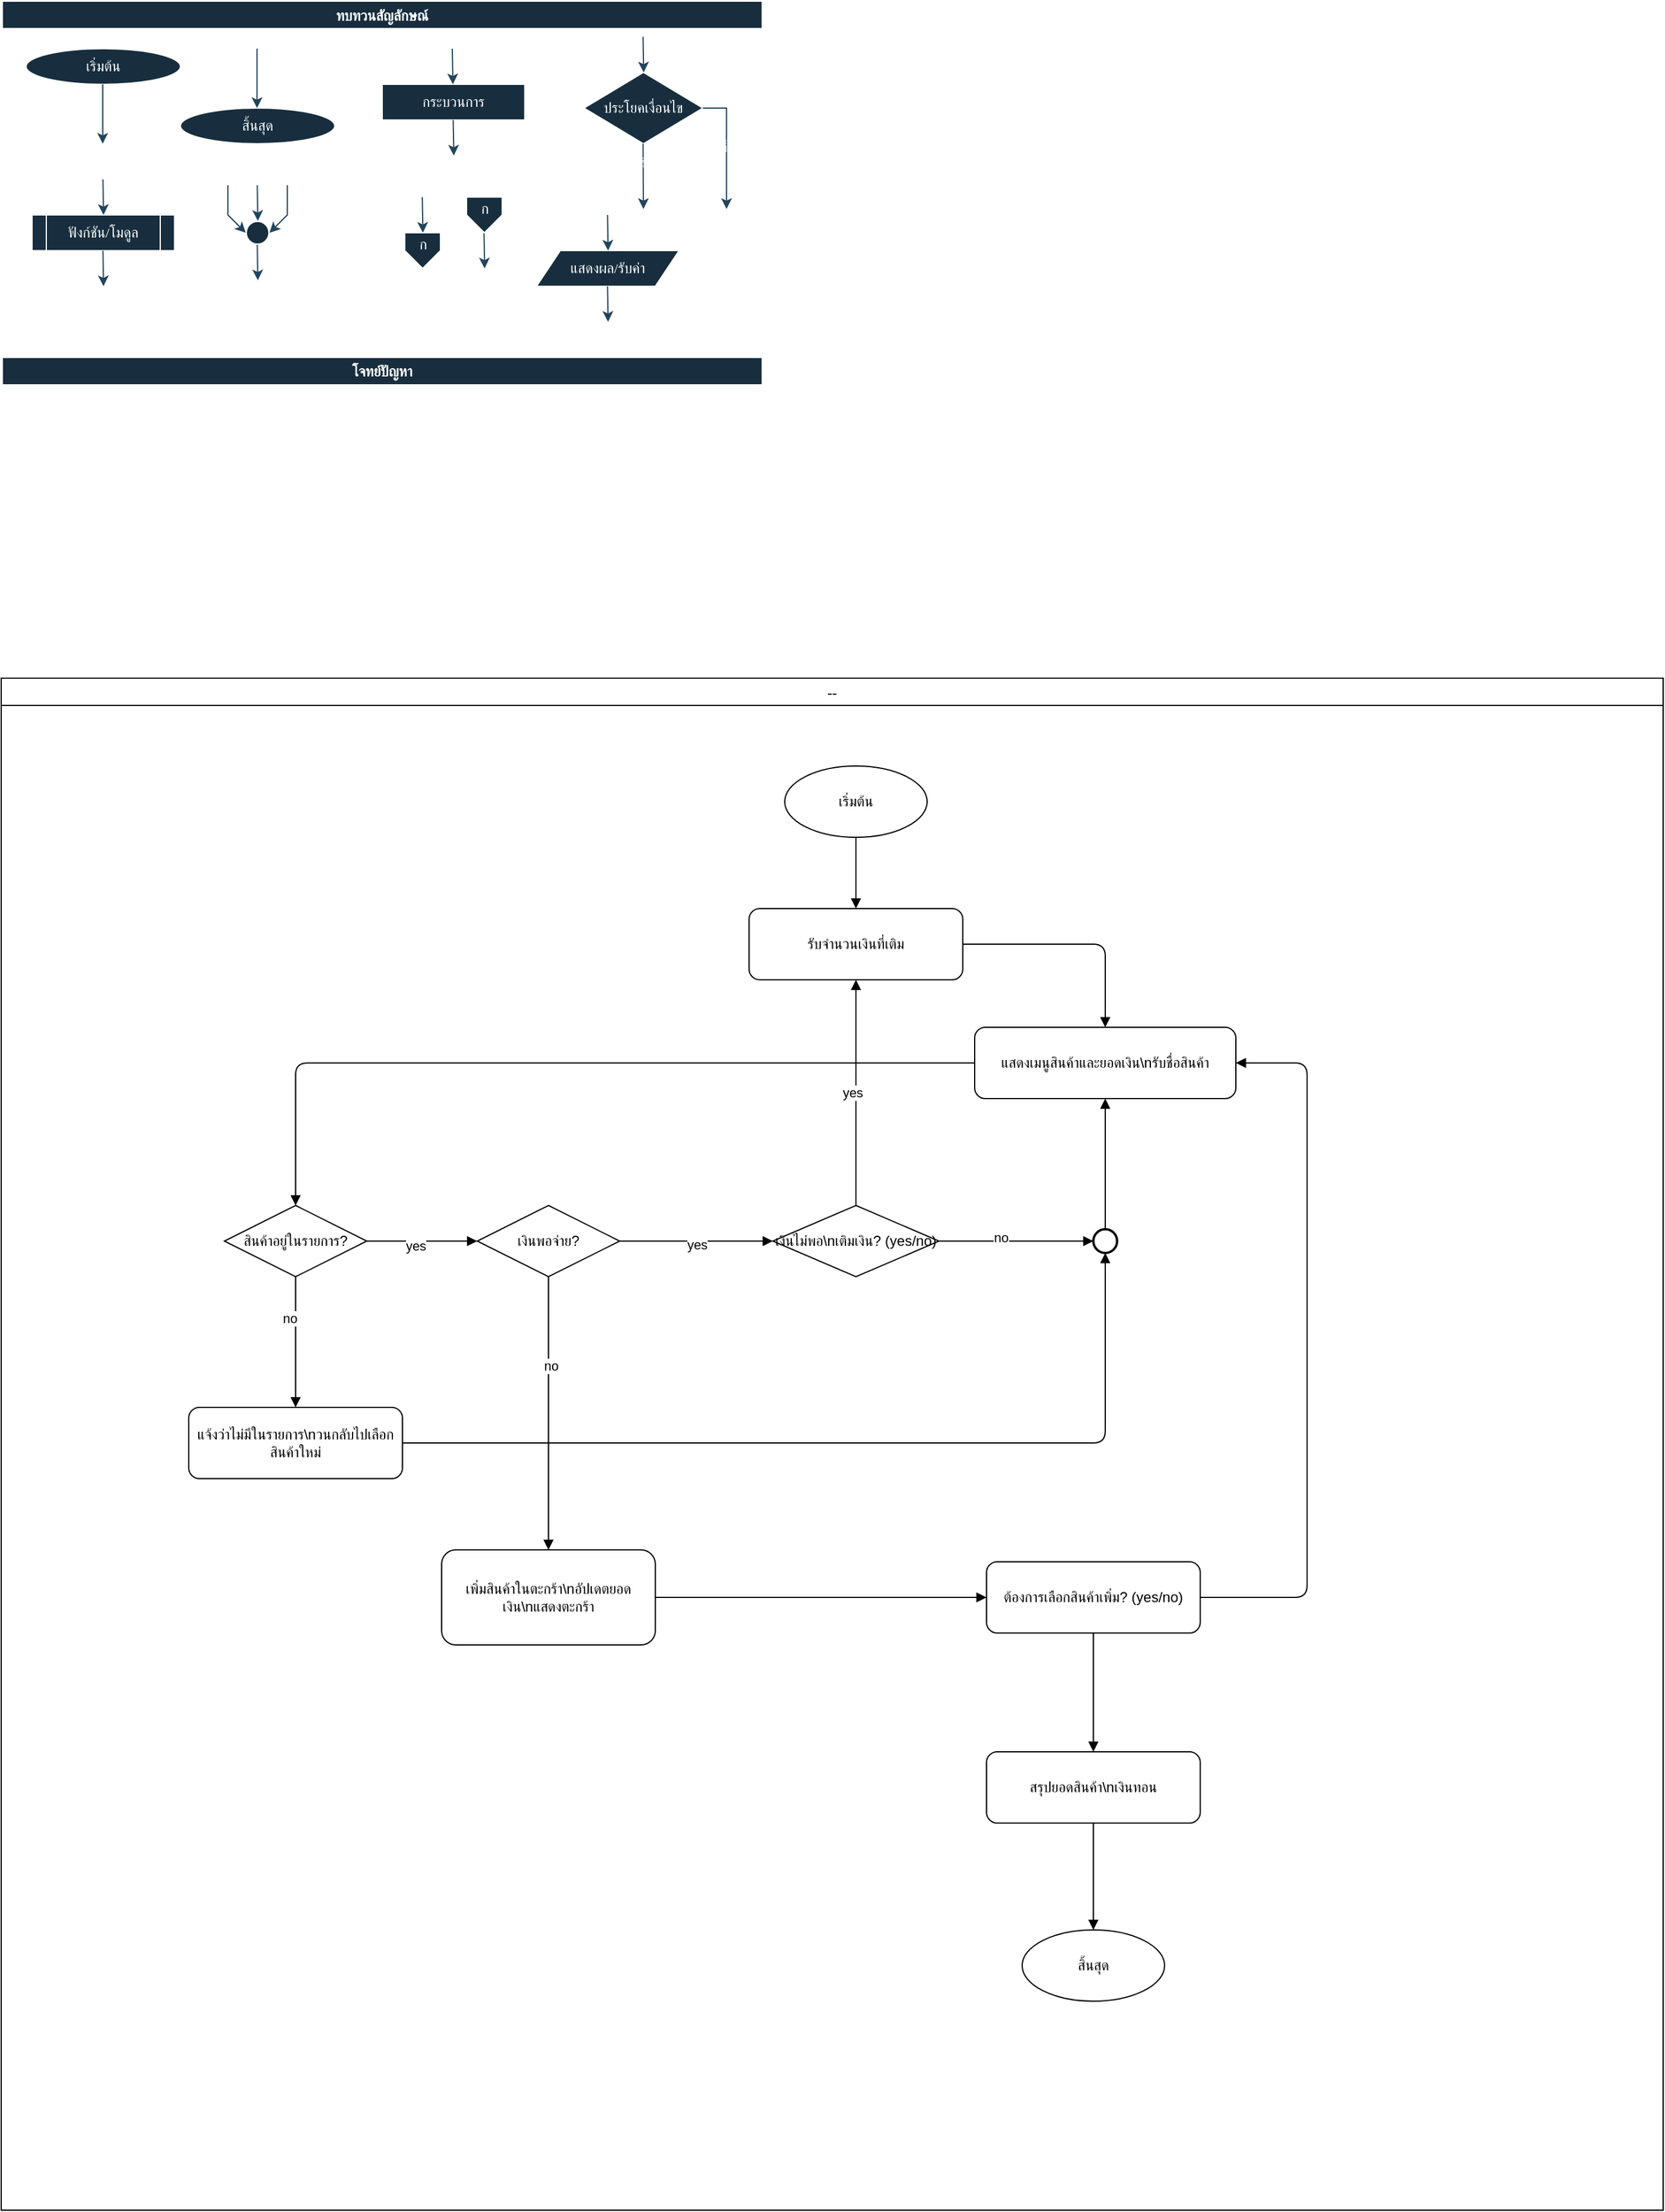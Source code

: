<mxfile version="27.0.9">
  <diagram id="C5RBs43oDa-KdzZeNtuy" name="Page-1">
    <mxGraphModel dx="2606" dy="913" grid="1" gridSize="10" guides="1" tooltips="1" connect="1" arrows="1" fold="1" page="1" pageScale="1" pageWidth="827" pageHeight="1169" background="none" math="0" shadow="0">
      <root>
        <mxCell id="WIyWlLk6GJQsqaUBKTNV-0" />
        <mxCell id="WIyWlLk6GJQsqaUBKTNV-1" parent="WIyWlLk6GJQsqaUBKTNV-0" />
        <mxCell id="M7CGMbNuYNeq0SnUNNgH-6" value="ทบทวนสัญลักษณ์" style="swimlane;fontFamily=Sarabun;fontSource=https%3A%2F%2Ffonts.googleapis.com%2Fcss%3Ffamily%3DSarabun;labelBackgroundColor=none;fillColor=#182E3E;strokeColor=#FFFFFF;fontColor=#FFFFFF;" parent="WIyWlLk6GJQsqaUBKTNV-1" vertex="1">
          <mxGeometry x="-720" y="20" width="640" height="290" as="geometry" />
        </mxCell>
        <mxCell id="M7CGMbNuYNeq0SnUNNgH-2" value="&lt;font data-font-src=&quot;https://fonts.googleapis.com/css?family=Sarabun&quot; face=&quot;Sarabun&quot;&gt;เริ่มต้น&lt;/font&gt;" style="ellipse;whiteSpace=wrap;html=1;labelBackgroundColor=none;fillColor=#182E3E;strokeColor=#FFFFFF;fontColor=#FFFFFF;" parent="M7CGMbNuYNeq0SnUNNgH-6" vertex="1">
          <mxGeometry x="20" y="40" width="130" height="30" as="geometry" />
        </mxCell>
        <mxCell id="M7CGMbNuYNeq0SnUNNgH-5" value="" style="endArrow=classic;html=1;rounded=0;labelBackgroundColor=none;strokeColor=#23445D;fontColor=default;" parent="M7CGMbNuYNeq0SnUNNgH-6" edge="1">
          <mxGeometry width="50" height="50" relative="1" as="geometry">
            <mxPoint x="84.5" y="70" as="sourcePoint" />
            <mxPoint x="84.5" y="120" as="targetPoint" />
          </mxGeometry>
        </mxCell>
        <mxCell id="M7CGMbNuYNeq0SnUNNgH-3" value="&lt;font face=&quot;Sarabun&quot;&gt;สิ้นสุด&lt;/font&gt;" style="ellipse;whiteSpace=wrap;html=1;labelBackgroundColor=none;fillColor=#182E3E;strokeColor=#FFFFFF;fontColor=#FFFFFF;" parent="M7CGMbNuYNeq0SnUNNgH-6" vertex="1">
          <mxGeometry x="150" y="90" width="130" height="30" as="geometry" />
        </mxCell>
        <mxCell id="M7CGMbNuYNeq0SnUNNgH-4" value="" style="endArrow=classic;html=1;rounded=0;labelBackgroundColor=none;strokeColor=#23445D;fontColor=default;" parent="M7CGMbNuYNeq0SnUNNgH-6" edge="1">
          <mxGeometry width="50" height="50" relative="1" as="geometry">
            <mxPoint x="214.5" y="40" as="sourcePoint" />
            <mxPoint x="214.5" y="90" as="targetPoint" />
          </mxGeometry>
        </mxCell>
        <mxCell id="mvioNwK95yMqdUQ73LqQ-0" value="กระบวนการ" style="rounded=0;whiteSpace=wrap;html=1;fontFamily=Sarabun;fontSource=https%3A%2F%2Ffonts.googleapis.com%2Fcss%3Ffamily%3DSarabun;labelBackgroundColor=none;fillColor=#182E3E;strokeColor=#FFFFFF;fontColor=#FFFFFF;" parent="M7CGMbNuYNeq0SnUNNgH-6" vertex="1">
          <mxGeometry x="320" y="70" width="120" height="30" as="geometry" />
        </mxCell>
        <mxCell id="mvioNwK95yMqdUQ73LqQ-1" value="" style="endArrow=classic;html=1;rounded=0;labelBackgroundColor=none;strokeColor=#23445D;fontColor=default;" parent="M7CGMbNuYNeq0SnUNNgH-6" edge="1">
          <mxGeometry width="50" height="50" relative="1" as="geometry">
            <mxPoint x="379" y="40" as="sourcePoint" />
            <mxPoint x="379.5" y="70" as="targetPoint" />
          </mxGeometry>
        </mxCell>
        <mxCell id="mvioNwK95yMqdUQ73LqQ-2" value="" style="endArrow=classic;html=1;rounded=0;labelBackgroundColor=none;strokeColor=#23445D;fontColor=default;" parent="M7CGMbNuYNeq0SnUNNgH-6" edge="1">
          <mxGeometry width="50" height="50" relative="1" as="geometry">
            <mxPoint x="379.75" y="100" as="sourcePoint" />
            <mxPoint x="380.25" y="130" as="targetPoint" />
          </mxGeometry>
        </mxCell>
        <mxCell id="mvioNwK95yMqdUQ73LqQ-3" value="ประโยคเงื่อนไข" style="rhombus;whiteSpace=wrap;html=1;fontFamily=Sarabun;fontSource=https%3A%2F%2Ffonts.googleapis.com%2Fcss%3Ffamily%3DSarabun;labelBackgroundColor=none;fillColor=#182E3E;strokeColor=#FFFFFF;fontColor=#FFFFFF;" parent="M7CGMbNuYNeq0SnUNNgH-6" vertex="1">
          <mxGeometry x="490" y="60" width="100" height="60" as="geometry" />
        </mxCell>
        <mxCell id="mvioNwK95yMqdUQ73LqQ-4" value="" style="endArrow=classic;html=1;rounded=0;labelBackgroundColor=none;strokeColor=#23445D;fontColor=default;" parent="M7CGMbNuYNeq0SnUNNgH-6" edge="1">
          <mxGeometry width="50" height="50" relative="1" as="geometry">
            <mxPoint x="539.71" y="30" as="sourcePoint" />
            <mxPoint x="540.21" y="60" as="targetPoint" />
          </mxGeometry>
        </mxCell>
        <mxCell id="mvioNwK95yMqdUQ73LqQ-5" value="" style="endArrow=classic;html=1;rounded=0;labelBackgroundColor=none;strokeColor=#23445D;fontColor=default;" parent="M7CGMbNuYNeq0SnUNNgH-6" edge="1">
          <mxGeometry width="50" height="50" relative="1" as="geometry">
            <mxPoint x="539.71" y="120" as="sourcePoint" />
            <mxPoint x="540" y="175" as="targetPoint" />
          </mxGeometry>
        </mxCell>
        <mxCell id="mvioNwK95yMqdUQ73LqQ-7" value="จริง" style="edgeLabel;html=1;align=center;verticalAlign=middle;resizable=0;points=[];fontFamily=Sarabun;fontSource=https%3A%2F%2Ffonts.googleapis.com%2Fcss%3Ffamily%3DSarabun;labelBackgroundColor=none;fontColor=#FFFFFF;" parent="mvioNwK95yMqdUQ73LqQ-5" vertex="1" connectable="0">
          <mxGeometry x="-0.414" y="-1" relative="1" as="geometry">
            <mxPoint as="offset" />
          </mxGeometry>
        </mxCell>
        <mxCell id="mvioNwK95yMqdUQ73LqQ-6" value="" style="endArrow=classic;html=1;rounded=0;exitX=1;exitY=0.5;exitDx=0;exitDy=0;labelBackgroundColor=none;strokeColor=#23445D;fontColor=default;" parent="M7CGMbNuYNeq0SnUNNgH-6" source="mvioNwK95yMqdUQ73LqQ-3" edge="1">
          <mxGeometry width="50" height="50" relative="1" as="geometry">
            <mxPoint x="620" y="95" as="sourcePoint" />
            <mxPoint x="610" y="175" as="targetPoint" />
            <Array as="points">
              <mxPoint x="610" y="90" />
            </Array>
          </mxGeometry>
        </mxCell>
        <mxCell id="mvioNwK95yMqdUQ73LqQ-8" value="&lt;font data-font-src=&quot;https://fonts.googleapis.com/css?family=Sarabun&quot; face=&quot;Sarabun&quot;&gt;เท็จ&lt;/font&gt;" style="edgeLabel;html=1;align=center;verticalAlign=middle;resizable=0;points=[];labelBackgroundColor=none;fontColor=#FFFFFF;" parent="mvioNwK95yMqdUQ73LqQ-6" vertex="1" connectable="0">
          <mxGeometry x="-0.002" y="-2" relative="1" as="geometry">
            <mxPoint as="offset" />
          </mxGeometry>
        </mxCell>
        <mxCell id="mvioNwK95yMqdUQ73LqQ-9" value="&lt;font data-font-src=&quot;https://fonts.googleapis.com/css?family=Sarabun&quot; face=&quot;Sarabun&quot;&gt;ฟังก์ชัน/โมดูล&lt;/font&gt;" style="shape=process;whiteSpace=wrap;html=1;backgroundOutline=1;labelBackgroundColor=none;fillColor=#182E3E;strokeColor=#FFFFFF;fontColor=#FFFFFF;" parent="M7CGMbNuYNeq0SnUNNgH-6" vertex="1">
          <mxGeometry x="25" y="180" width="120" height="30" as="geometry" />
        </mxCell>
        <mxCell id="mvioNwK95yMqdUQ73LqQ-11" value="" style="endArrow=classic;html=1;rounded=0;labelBackgroundColor=none;strokeColor=#23445D;fontColor=default;" parent="M7CGMbNuYNeq0SnUNNgH-6" edge="1">
          <mxGeometry width="50" height="50" relative="1" as="geometry">
            <mxPoint x="84.71" y="150" as="sourcePoint" />
            <mxPoint x="85.21" y="180" as="targetPoint" />
          </mxGeometry>
        </mxCell>
        <mxCell id="mvioNwK95yMqdUQ73LqQ-12" value="" style="endArrow=classic;html=1;rounded=0;labelBackgroundColor=none;strokeColor=#23445D;fontColor=default;" parent="M7CGMbNuYNeq0SnUNNgH-6" edge="1">
          <mxGeometry width="50" height="50" relative="1" as="geometry">
            <mxPoint x="84.71" y="210" as="sourcePoint" />
            <mxPoint x="85.21" y="240" as="targetPoint" />
          </mxGeometry>
        </mxCell>
        <mxCell id="mvioNwK95yMqdUQ73LqQ-13" value="" style="strokeWidth=2;html=1;shape=mxgraph.flowchart.start_2;whiteSpace=wrap;labelBackgroundColor=none;fillColor=#182E3E;strokeColor=#FFFFFF;fontColor=#FFFFFF;" parent="M7CGMbNuYNeq0SnUNNgH-6" vertex="1">
          <mxGeometry x="205" y="185" width="20" height="20" as="geometry" />
        </mxCell>
        <mxCell id="mvioNwK95yMqdUQ73LqQ-16" value="" style="endArrow=classic;html=1;rounded=0;labelBackgroundColor=none;strokeColor=#23445D;fontColor=default;" parent="M7CGMbNuYNeq0SnUNNgH-6" edge="1">
          <mxGeometry width="50" height="50" relative="1" as="geometry">
            <mxPoint x="214.71" y="155" as="sourcePoint" />
            <mxPoint x="215.21" y="185" as="targetPoint" />
          </mxGeometry>
        </mxCell>
        <mxCell id="mvioNwK95yMqdUQ73LqQ-17" value="" style="endArrow=classic;html=1;rounded=0;entryX=0;entryY=0.5;entryDx=0;entryDy=0;entryPerimeter=0;labelBackgroundColor=none;strokeColor=#23445D;fontColor=default;" parent="M7CGMbNuYNeq0SnUNNgH-6" target="mvioNwK95yMqdUQ73LqQ-13" edge="1">
          <mxGeometry width="50" height="50" relative="1" as="geometry">
            <mxPoint x="190.0" y="155" as="sourcePoint" />
            <mxPoint x="190.5" y="185" as="targetPoint" />
            <Array as="points">
              <mxPoint x="190" y="180" />
            </Array>
          </mxGeometry>
        </mxCell>
        <mxCell id="mvioNwK95yMqdUQ73LqQ-18" value="" style="endArrow=classic;html=1;rounded=0;entryX=1;entryY=0.5;entryDx=0;entryDy=0;entryPerimeter=0;labelBackgroundColor=none;strokeColor=#23445D;fontColor=default;" parent="M7CGMbNuYNeq0SnUNNgH-6" target="mvioNwK95yMqdUQ73LqQ-13" edge="1">
          <mxGeometry width="50" height="50" relative="1" as="geometry">
            <mxPoint x="240.0" y="155" as="sourcePoint" />
            <mxPoint x="240.5" y="185" as="targetPoint" />
            <Array as="points">
              <mxPoint x="240" y="180" />
            </Array>
          </mxGeometry>
        </mxCell>
        <mxCell id="mvioNwK95yMqdUQ73LqQ-19" value="" style="endArrow=classic;html=1;rounded=0;labelBackgroundColor=none;strokeColor=#23445D;fontColor=default;" parent="M7CGMbNuYNeq0SnUNNgH-6" edge="1">
          <mxGeometry width="50" height="50" relative="1" as="geometry">
            <mxPoint x="214.71" y="205" as="sourcePoint" />
            <mxPoint x="215.21" y="235" as="targetPoint" />
          </mxGeometry>
        </mxCell>
        <mxCell id="mvioNwK95yMqdUQ73LqQ-20" value="&lt;font data-font-src=&quot;https://fonts.googleapis.com/css?family=Sarabun&quot; face=&quot;Sarabun&quot;&gt;ตัวเชื่อม&lt;/font&gt;" style="text;html=1;align=center;verticalAlign=middle;resizable=0;points=[];autosize=1;strokeColor=none;fillColor=none;labelBackgroundColor=none;fontColor=#FFFFFF;" parent="M7CGMbNuYNeq0SnUNNgH-6" vertex="1">
          <mxGeometry x="220" y="190" width="60" height="30" as="geometry" />
        </mxCell>
        <mxCell id="mvioNwK95yMqdUQ73LqQ-25" value="" style="endArrow=classic;html=1;rounded=0;labelBackgroundColor=none;strokeColor=#23445D;fontColor=default;" parent="M7CGMbNuYNeq0SnUNNgH-6" edge="1">
          <mxGeometry width="50" height="50" relative="1" as="geometry">
            <mxPoint x="353.71" y="165" as="sourcePoint" />
            <mxPoint x="354.21" y="195" as="targetPoint" />
          </mxGeometry>
        </mxCell>
        <mxCell id="mvioNwK95yMqdUQ73LqQ-21" value="" style="verticalLabelPosition=bottom;verticalAlign=top;html=1;shape=offPageConnector;rounded=0;size=0.5;labelBackgroundColor=none;fillColor=#182E3E;strokeColor=#FFFFFF;fontColor=#FFFFFF;" parent="M7CGMbNuYNeq0SnUNNgH-6" vertex="1">
          <mxGeometry x="339" y="195" width="30" height="30" as="geometry" />
        </mxCell>
        <mxCell id="mvioNwK95yMqdUQ73LqQ-26" value="" style="endArrow=classic;html=1;rounded=0;labelBackgroundColor=none;strokeColor=#23445D;fontColor=default;" parent="M7CGMbNuYNeq0SnUNNgH-6" edge="1">
          <mxGeometry width="50" height="50" relative="1" as="geometry">
            <mxPoint x="405.71" y="195" as="sourcePoint" />
            <mxPoint x="406.21" y="225" as="targetPoint" />
          </mxGeometry>
        </mxCell>
        <mxCell id="mvioNwK95yMqdUQ73LqQ-27" value="" style="verticalLabelPosition=bottom;verticalAlign=top;html=1;shape=offPageConnector;rounded=0;size=0.5;labelBackgroundColor=none;fillColor=#182E3E;strokeColor=#FFFFFF;fontColor=#FFFFFF;" parent="M7CGMbNuYNeq0SnUNNgH-6" vertex="1">
          <mxGeometry x="391" y="165" width="30" height="30" as="geometry" />
        </mxCell>
        <mxCell id="mvioNwK95yMqdUQ73LqQ-28" value="หน้าต่อไป" style="text;html=1;align=center;verticalAlign=middle;resizable=0;points=[];autosize=1;strokeColor=none;fillColor=none;fontFamily=Sarabun;fontSource=https%3A%2F%2Ffonts.googleapis.com%2Fcss%3Ffamily%3DSarabun;labelBackgroundColor=none;fontColor=#FFFFFF;" parent="M7CGMbNuYNeq0SnUNNgH-6" vertex="1">
          <mxGeometry x="345" y="220" width="70" height="30" as="geometry" />
        </mxCell>
        <mxCell id="mvioNwK95yMqdUQ73LqQ-29" value="ก" style="text;html=1;align=center;verticalAlign=middle;resizable=0;points=[];autosize=1;strokeColor=none;fillColor=none;fontFamily=Sarabun;fontSource=https%3A%2F%2Ffonts.googleapis.com%2Fcss%3Ffamily%3DSarabun;labelBackgroundColor=none;fontColor=#FFFFFF;" parent="M7CGMbNuYNeq0SnUNNgH-6" vertex="1">
          <mxGeometry x="339" y="190" width="30" height="30" as="geometry" />
        </mxCell>
        <mxCell id="mvioNwK95yMqdUQ73LqQ-30" value="ก" style="text;html=1;align=center;verticalAlign=middle;resizable=0;points=[];autosize=1;strokeColor=none;fillColor=none;fontFamily=Sarabun;fontSource=https%3A%2F%2Ffonts.googleapis.com%2Fcss%3Ffamily%3DSarabun;labelBackgroundColor=none;fontColor=#FFFFFF;" parent="M7CGMbNuYNeq0SnUNNgH-6" vertex="1">
          <mxGeometry x="391" y="160" width="30" height="30" as="geometry" />
        </mxCell>
        <mxCell id="mvioNwK95yMqdUQ73LqQ-32" value="แสดงผล/รับค่า" style="shape=parallelogram;perimeter=parallelogramPerimeter;whiteSpace=wrap;html=1;fixedSize=1;fontFamily=Sarabun;fontSource=https%3A%2F%2Ffonts.googleapis.com%2Fcss%3Ffamily%3DSarabun;labelBackgroundColor=none;fillColor=#182E3E;strokeColor=#FFFFFF;fontColor=#FFFFFF;" parent="M7CGMbNuYNeq0SnUNNgH-6" vertex="1">
          <mxGeometry x="450" y="210" width="120" height="30" as="geometry" />
        </mxCell>
        <mxCell id="mvioNwK95yMqdUQ73LqQ-33" value="" style="endArrow=classic;html=1;rounded=0;labelBackgroundColor=none;strokeColor=#23445D;fontColor=default;" parent="M7CGMbNuYNeq0SnUNNgH-6" edge="1">
          <mxGeometry width="50" height="50" relative="1" as="geometry">
            <mxPoint x="509.71" y="180" as="sourcePoint" />
            <mxPoint x="510.21" y="210" as="targetPoint" />
          </mxGeometry>
        </mxCell>
        <mxCell id="mvioNwK95yMqdUQ73LqQ-34" value="" style="endArrow=classic;html=1;rounded=0;labelBackgroundColor=none;strokeColor=#23445D;fontColor=default;" parent="M7CGMbNuYNeq0SnUNNgH-6" edge="1">
          <mxGeometry width="50" height="50" relative="1" as="geometry">
            <mxPoint x="509.71" y="240" as="sourcePoint" />
            <mxPoint x="510.21" y="270" as="targetPoint" />
          </mxGeometry>
        </mxCell>
        <mxCell id="mvioNwK95yMqdUQ73LqQ-36" value="--" style="swimlane;fontFamily=Sarabun;fontSource=https%3A%2F%2Ffonts.googleapis.com%2Fcss%3Ffamily%3DSarabun;labelBackgroundColor=none;" parent="WIyWlLk6GJQsqaUBKTNV-1" vertex="1">
          <mxGeometry x="-721" y="590" width="1400" height="1290" as="geometry" />
        </mxCell>
        <mxCell id="ESNEgxvBpzHI3Ey90jB8-0" value="เริ่มต้น" style="ellipse;whiteSpace=wrap;html=1;aspect=fixed;" parent="mvioNwK95yMqdUQ73LqQ-36" vertex="1">
          <mxGeometry x="660" y="74" width="120" height="60" as="geometry" />
        </mxCell>
        <mxCell id="ESNEgxvBpzHI3Ey90jB8-1" value="รับจำนวนเงินที่เติม" style="rounded=1;whiteSpace=wrap;html=1;" parent="mvioNwK95yMqdUQ73LqQ-36" vertex="1">
          <mxGeometry x="630" y="194" width="180" height="60" as="geometry" />
        </mxCell>
        <mxCell id="ESNEgxvBpzHI3Ey90jB8-2" style="edgeStyle=orthogonalEdgeStyle;endArrow=block;html=1;" parent="mvioNwK95yMqdUQ73LqQ-36" source="ESNEgxvBpzHI3Ey90jB8-0" target="ESNEgxvBpzHI3Ey90jB8-1" edge="1">
          <mxGeometry relative="1" as="geometry" />
        </mxCell>
        <mxCell id="ESNEgxvBpzHI3Ey90jB8-3" value="แสดงเมนูสินค้าและยอดเงิน\nรับชื่อสินค้า" style="rounded=1;whiteSpace=wrap;html=1;" parent="mvioNwK95yMqdUQ73LqQ-36" vertex="1">
          <mxGeometry x="820" y="294" width="220" height="60" as="geometry" />
        </mxCell>
        <mxCell id="ESNEgxvBpzHI3Ey90jB8-4" style="edgeStyle=orthogonalEdgeStyle;endArrow=block;html=1;" parent="mvioNwK95yMqdUQ73LqQ-36" source="ESNEgxvBpzHI3Ey90jB8-1" target="ESNEgxvBpzHI3Ey90jB8-3" edge="1">
          <mxGeometry relative="1" as="geometry" />
        </mxCell>
        <mxCell id="ESNEgxvBpzHI3Ey90jB8-5" value="สินค้าอยู่ในรายการ?" style="rhombus;whiteSpace=wrap;html=1;" parent="mvioNwK95yMqdUQ73LqQ-36" vertex="1">
          <mxGeometry x="188" y="444" width="120" height="60" as="geometry" />
        </mxCell>
        <mxCell id="ESNEgxvBpzHI3Ey90jB8-6" style="edgeStyle=orthogonalEdgeStyle;endArrow=block;html=1;" parent="mvioNwK95yMqdUQ73LqQ-36" source="ESNEgxvBpzHI3Ey90jB8-3" target="ESNEgxvBpzHI3Ey90jB8-5" edge="1">
          <mxGeometry relative="1" as="geometry" />
        </mxCell>
        <mxCell id="ESNEgxvBpzHI3Ey90jB8-7" value="แจ้งว่าไม่มีในรายการ\nวนกลับไปเลือกสินค้าใหม่" style="rounded=1;whiteSpace=wrap;html=1;" parent="mvioNwK95yMqdUQ73LqQ-36" vertex="1">
          <mxGeometry x="158" y="614" width="180" height="60" as="geometry" />
        </mxCell>
        <mxCell id="ESNEgxvBpzHI3Ey90jB8-8" style="edgeStyle=orthogonalEdgeStyle;endArrow=block;html=1;" parent="mvioNwK95yMqdUQ73LqQ-36" source="ESNEgxvBpzHI3Ey90jB8-5" target="ESNEgxvBpzHI3Ey90jB8-7" edge="1">
          <mxGeometry relative="1" as="geometry" />
        </mxCell>
        <mxCell id="Dk7BU3wzvn7IlKeEetwg-5" value="no" style="edgeLabel;html=1;align=center;verticalAlign=middle;resizable=0;points=[];" vertex="1" connectable="0" parent="ESNEgxvBpzHI3Ey90jB8-8">
          <mxGeometry x="-0.366" y="-5" relative="1" as="geometry">
            <mxPoint as="offset" />
          </mxGeometry>
        </mxCell>
        <mxCell id="ESNEgxvBpzHI3Ey90jB8-9" style="edgeStyle=orthogonalEdgeStyle;endArrow=block;html=1;" parent="mvioNwK95yMqdUQ73LqQ-36" source="ESNEgxvBpzHI3Ey90jB8-26" target="ESNEgxvBpzHI3Ey90jB8-3" edge="1">
          <mxGeometry relative="1" as="geometry" />
        </mxCell>
        <mxCell id="ESNEgxvBpzHI3Ey90jB8-10" value="เงินพอจ่าย?" style="rhombus;whiteSpace=wrap;html=1;" parent="mvioNwK95yMqdUQ73LqQ-36" vertex="1">
          <mxGeometry x="401" y="444" width="120" height="60" as="geometry" />
        </mxCell>
        <mxCell id="ESNEgxvBpzHI3Ey90jB8-11" style="edgeStyle=orthogonalEdgeStyle;endArrow=block;html=1;" parent="mvioNwK95yMqdUQ73LqQ-36" source="ESNEgxvBpzHI3Ey90jB8-5" target="ESNEgxvBpzHI3Ey90jB8-10" edge="1">
          <mxGeometry relative="1" as="geometry" />
        </mxCell>
        <mxCell id="Dk7BU3wzvn7IlKeEetwg-4" value="yes" style="edgeLabel;html=1;align=center;verticalAlign=middle;resizable=0;points=[];" vertex="1" connectable="0" parent="ESNEgxvBpzHI3Ey90jB8-11">
          <mxGeometry x="-0.133" y="-4" relative="1" as="geometry">
            <mxPoint as="offset" />
          </mxGeometry>
        </mxCell>
        <mxCell id="ESNEgxvBpzHI3Ey90jB8-12" value="เงินไม่พอ\nเติมเงิน? (yes/no)" style="rhombus;whiteSpace=wrap;html=1;" parent="mvioNwK95yMqdUQ73LqQ-36" vertex="1">
          <mxGeometry x="650" y="444" width="140" height="60" as="geometry" />
        </mxCell>
        <mxCell id="ESNEgxvBpzHI3Ey90jB8-13" style="edgeStyle=orthogonalEdgeStyle;endArrow=block;html=1;" parent="mvioNwK95yMqdUQ73LqQ-36" source="ESNEgxvBpzHI3Ey90jB8-10" target="ESNEgxvBpzHI3Ey90jB8-12" edge="1">
          <mxGeometry relative="1" as="geometry" />
        </mxCell>
        <mxCell id="Dk7BU3wzvn7IlKeEetwg-2" value="yes" style="edgeLabel;html=1;align=center;verticalAlign=middle;resizable=0;points=[];" vertex="1" connectable="0" parent="ESNEgxvBpzHI3Ey90jB8-13">
          <mxGeometry x="0.027" y="-3" relative="1" as="geometry">
            <mxPoint x="-1" as="offset" />
          </mxGeometry>
        </mxCell>
        <mxCell id="ESNEgxvBpzHI3Ey90jB8-14" style="edgeStyle=orthogonalEdgeStyle;endArrow=block;html=1;" parent="mvioNwK95yMqdUQ73LqQ-36" source="ESNEgxvBpzHI3Ey90jB8-12" target="ESNEgxvBpzHI3Ey90jB8-1" edge="1">
          <mxGeometry relative="1" as="geometry" />
        </mxCell>
        <mxCell id="Dk7BU3wzvn7IlKeEetwg-0" value="yes" style="edgeLabel;html=1;align=center;verticalAlign=middle;resizable=0;points=[];" vertex="1" connectable="0" parent="ESNEgxvBpzHI3Ey90jB8-14">
          <mxGeometry x="0.007" y="3" relative="1" as="geometry">
            <mxPoint as="offset" />
          </mxGeometry>
        </mxCell>
        <mxCell id="ESNEgxvBpzHI3Ey90jB8-15" style="edgeStyle=orthogonalEdgeStyle;endArrow=block;html=1;exitX=1;exitY=0.5;exitDx=0;exitDy=0;entryX=0;entryY=0.5;entryDx=0;entryDy=0;entryPerimeter=0;" parent="mvioNwK95yMqdUQ73LqQ-36" source="ESNEgxvBpzHI3Ey90jB8-12" target="ESNEgxvBpzHI3Ey90jB8-26" edge="1">
          <mxGeometry relative="1" as="geometry" />
        </mxCell>
        <mxCell id="Dk7BU3wzvn7IlKeEetwg-1" value="no" style="edgeLabel;html=1;align=center;verticalAlign=middle;resizable=0;points=[];" vertex="1" connectable="0" parent="ESNEgxvBpzHI3Ey90jB8-15">
          <mxGeometry x="-0.203" y="3" relative="1" as="geometry">
            <mxPoint as="offset" />
          </mxGeometry>
        </mxCell>
        <mxCell id="ESNEgxvBpzHI3Ey90jB8-16" value="เพิ่มสินค้าในตะกร้า\nอัปเดตยอดเงิน\nแสดงตะกร้า" style="rounded=1;whiteSpace=wrap;html=1;" parent="mvioNwK95yMqdUQ73LqQ-36" vertex="1">
          <mxGeometry x="371" y="734" width="180" height="80" as="geometry" />
        </mxCell>
        <mxCell id="ESNEgxvBpzHI3Ey90jB8-17" style="edgeStyle=orthogonalEdgeStyle;endArrow=block;html=1;" parent="mvioNwK95yMqdUQ73LqQ-36" source="ESNEgxvBpzHI3Ey90jB8-10" target="ESNEgxvBpzHI3Ey90jB8-16" edge="1">
          <mxGeometry relative="1" as="geometry" />
        </mxCell>
        <mxCell id="Dk7BU3wzvn7IlKeEetwg-3" value="no" style="edgeLabel;html=1;align=center;verticalAlign=middle;resizable=0;points=[];" vertex="1" connectable="0" parent="ESNEgxvBpzHI3Ey90jB8-17">
          <mxGeometry x="-0.349" y="2" relative="1" as="geometry">
            <mxPoint as="offset" />
          </mxGeometry>
        </mxCell>
        <mxCell id="ESNEgxvBpzHI3Ey90jB8-18" value="ต้องการเลือกสินค้าเพิ่ม? (yes/no)" style="rounded=1;whiteSpace=wrap;html=1;" parent="mvioNwK95yMqdUQ73LqQ-36" vertex="1">
          <mxGeometry x="830" y="744" width="180" height="60" as="geometry" />
        </mxCell>
        <mxCell id="ESNEgxvBpzHI3Ey90jB8-19" style="edgeStyle=orthogonalEdgeStyle;endArrow=block;html=1;" parent="mvioNwK95yMqdUQ73LqQ-36" source="ESNEgxvBpzHI3Ey90jB8-16" target="ESNEgxvBpzHI3Ey90jB8-18" edge="1">
          <mxGeometry relative="1" as="geometry" />
        </mxCell>
        <mxCell id="ESNEgxvBpzHI3Ey90jB8-20" style="edgeStyle=orthogonalEdgeStyle;endArrow=block;html=1;exitX=1;exitY=0.5;exitDx=0;exitDy=0;entryX=1;entryY=0.5;entryDx=0;entryDy=0;" parent="mvioNwK95yMqdUQ73LqQ-36" source="ESNEgxvBpzHI3Ey90jB8-18" target="ESNEgxvBpzHI3Ey90jB8-3" edge="1">
          <mxGeometry relative="1" as="geometry">
            <Array as="points">
              <mxPoint x="1100" y="774" />
              <mxPoint x="1100" y="324" />
            </Array>
          </mxGeometry>
        </mxCell>
        <mxCell id="ESNEgxvBpzHI3Ey90jB8-21" value="สรุปยอดสินค้า\nเงินทอน" style="rounded=1;whiteSpace=wrap;html=1;" parent="mvioNwK95yMqdUQ73LqQ-36" vertex="1">
          <mxGeometry x="830" y="904" width="180" height="60" as="geometry" />
        </mxCell>
        <mxCell id="ESNEgxvBpzHI3Ey90jB8-22" style="edgeStyle=orthogonalEdgeStyle;endArrow=block;html=1;" parent="mvioNwK95yMqdUQ73LqQ-36" source="ESNEgxvBpzHI3Ey90jB8-18" target="ESNEgxvBpzHI3Ey90jB8-21" edge="1">
          <mxGeometry relative="1" as="geometry" />
        </mxCell>
        <mxCell id="ESNEgxvBpzHI3Ey90jB8-23" value="สิ้นสุด" style="ellipse;whiteSpace=wrap;html=1;aspect=fixed;" parent="mvioNwK95yMqdUQ73LqQ-36" vertex="1">
          <mxGeometry x="860" y="1054" width="120" height="60" as="geometry" />
        </mxCell>
        <mxCell id="ESNEgxvBpzHI3Ey90jB8-24" style="edgeStyle=orthogonalEdgeStyle;endArrow=block;html=1;" parent="mvioNwK95yMqdUQ73LqQ-36" source="ESNEgxvBpzHI3Ey90jB8-21" target="ESNEgxvBpzHI3Ey90jB8-23" edge="1">
          <mxGeometry relative="1" as="geometry" />
        </mxCell>
        <mxCell id="ESNEgxvBpzHI3Ey90jB8-25" value="" style="edgeStyle=orthogonalEdgeStyle;endArrow=block;html=1;" parent="mvioNwK95yMqdUQ73LqQ-36" source="ESNEgxvBpzHI3Ey90jB8-7" target="ESNEgxvBpzHI3Ey90jB8-26" edge="1">
          <mxGeometry relative="1" as="geometry">
            <mxPoint x="460" y="644" as="sourcePoint" />
            <mxPoint x="930" y="354" as="targetPoint" />
          </mxGeometry>
        </mxCell>
        <mxCell id="ESNEgxvBpzHI3Ey90jB8-26" value="" style="strokeWidth=2;html=1;shape=mxgraph.flowchart.start_2;whiteSpace=wrap;labelBackgroundColor=none;" parent="mvioNwK95yMqdUQ73LqQ-36" vertex="1">
          <mxGeometry x="920" y="464" width="20" height="20" as="geometry" />
        </mxCell>
        <mxCell id="mvioNwK95yMqdUQ73LqQ-70" value="&lt;font data-font-src=&quot;https://fonts.googleapis.com/css?family=Sarabun&quot; face=&quot;Sarabun&quot;&gt;โจทย์ปัญหา&lt;/font&gt;" style="swimlane;whiteSpace=wrap;html=1;labelBackgroundColor=none;fillColor=#182E3E;strokeColor=#FFFFFF;fontColor=#FFFFFF;" parent="WIyWlLk6GJQsqaUBKTNV-1" vertex="1">
          <mxGeometry x="-720" y="320" width="640" height="240" as="geometry" />
        </mxCell>
        <mxCell id="mvioNwK95yMqdUQ73LqQ-71" value="&lt;font data-font-src=&quot;https://fonts.googleapis.com/css?family=Sarabun&quot; face=&quot;Sarabun&quot; style=&quot;font-size: 14px;&quot;&gt;จงเขียน Flowchart เพื่อแสดงขั้นตอนการทำงาน ของเครื่องขายน้ำอัตโนมัติที่ชื่อว่า &quot;ตะพาบลอย&quot;&lt;br&gt;โดยจะต้องมีสินค้าดังนี้&lt;br&gt;&lt;u&gt;ประเภทน้ำ&lt;span style=&quot;white-space: pre;&quot;&gt;&#x9;&lt;/span&gt;&lt;span style=&quot;white-space: pre;&quot;&gt;&#x9;&lt;/span&gt;&lt;span style=&quot;white-space: pre;&quot;&gt;&#x9;&lt;/span&gt;&lt;span style=&quot;white-space: pre;&quot;&gt;&#x9;&lt;/span&gt;&lt;span style=&quot;white-space: pre;&quot;&gt;&#x9;&lt;/span&gt;&lt;span style=&quot;white-space: pre;&quot;&gt;&#x9;&lt;span style=&quot;white-space: pre;&quot;&gt;&#x9;&lt;/span&gt;ข&lt;/span&gt;นม&lt;/u&gt;&lt;br&gt;&lt;span style=&quot;white-space: pre;&quot;&gt;&#x9;&lt;/span&gt;- โค้ก กระป๋องละ 10 บาท&lt;span style=&quot;white-space: pre;&quot;&gt;&#x9;&lt;/span&gt;&lt;span style=&quot;white-space: pre;&quot;&gt;&#x9;&lt;/span&gt;&lt;span style=&quot;white-space: pre;&quot;&gt;&#x9;&lt;/span&gt;&lt;span style=&quot;white-space: pre;&quot;&gt;&#x9;&lt;/span&gt;- เมล็ดทานตะวัน 13 บาท&lt;br&gt;&lt;span style=&quot;white-space: pre;&quot;&gt;&#x9;&lt;/span&gt;- น้ำเขียว กระป๋องละ 12 บาท&lt;span style=&quot;white-space: pre;&quot;&gt;&#x9;&lt;/span&gt;&lt;span style=&quot;white-space: pre;&quot;&gt;&#x9;&lt;/span&gt;&lt;span style=&quot;white-space: pre;&quot;&gt;&#x9;&lt;/span&gt;- ถั่วแปบ 20 บาท&lt;br&gt;&lt;span style=&quot;white-space: pre;&quot;&gt;&#x9;&lt;/span&gt;- อเมริกาโน่ 30 บาท&lt;span style=&quot;white-space: pre;&quot;&gt;&#x9;&lt;/span&gt;&lt;span style=&quot;white-space: pre;&quot;&gt;&#x9;&lt;/span&gt;&lt;span style=&quot;white-space: pre;&quot;&gt;&#x9;&lt;/span&gt;&lt;span style=&quot;white-space: pre;&quot;&gt;&#x9;&lt;/span&gt;&lt;span style=&quot;white-space: pre;&quot;&gt;&#x9;&lt;/span&gt;- จิ้นส้มหมก 15 บาท&lt;br&gt;&lt;span style=&quot;white-space: pre;&quot;&gt;&#x9;&lt;/span&gt;- ลาเต้ หวานเจี๊ยบ 35 บาท&lt;span style=&quot;white-space: pre;&quot;&gt;&#x9;&lt;/span&gt;&lt;br&gt;&lt;br&gt;&lt;u&gt;สิ่งที่ระบบควรจะทำได้&lt;/u&gt;&lt;br&gt;&lt;span style=&quot;white-space: pre;&quot;&gt;&#x9;&lt;/span&gt;- ลูกค้าเลือกสินค้า, ระบบจะต้องรวมยอดขาย และรวมรายการสินค้าทั้งหมดที่ลูกค้าเลือก&lt;br&gt;&lt;span style=&quot;white-space: pre;&quot;&gt;&#x9;&lt;/span&gt;- สรุปยอดว่าเหลือเงินในตู้อีกเท่าไหร่ เหลือเหรียญอะไรบ้าง? ธนบัตรอะไรบ้าง? อย่างละเท่าไหร่?&lt;br&gt;&lt;br&gt;&lt;br&gt;&lt;/font&gt;" style="text;html=1;align=left;verticalAlign=middle;resizable=0;points=[];autosize=1;strokeColor=none;fillColor=none;fontSize=14;labelBackgroundColor=none;fontColor=#FFFFFF;" parent="mvioNwK95yMqdUQ73LqQ-70" vertex="1">
          <mxGeometry x="25" y="30" width="580" height="240" as="geometry" />
        </mxCell>
      </root>
    </mxGraphModel>
  </diagram>
</mxfile>
